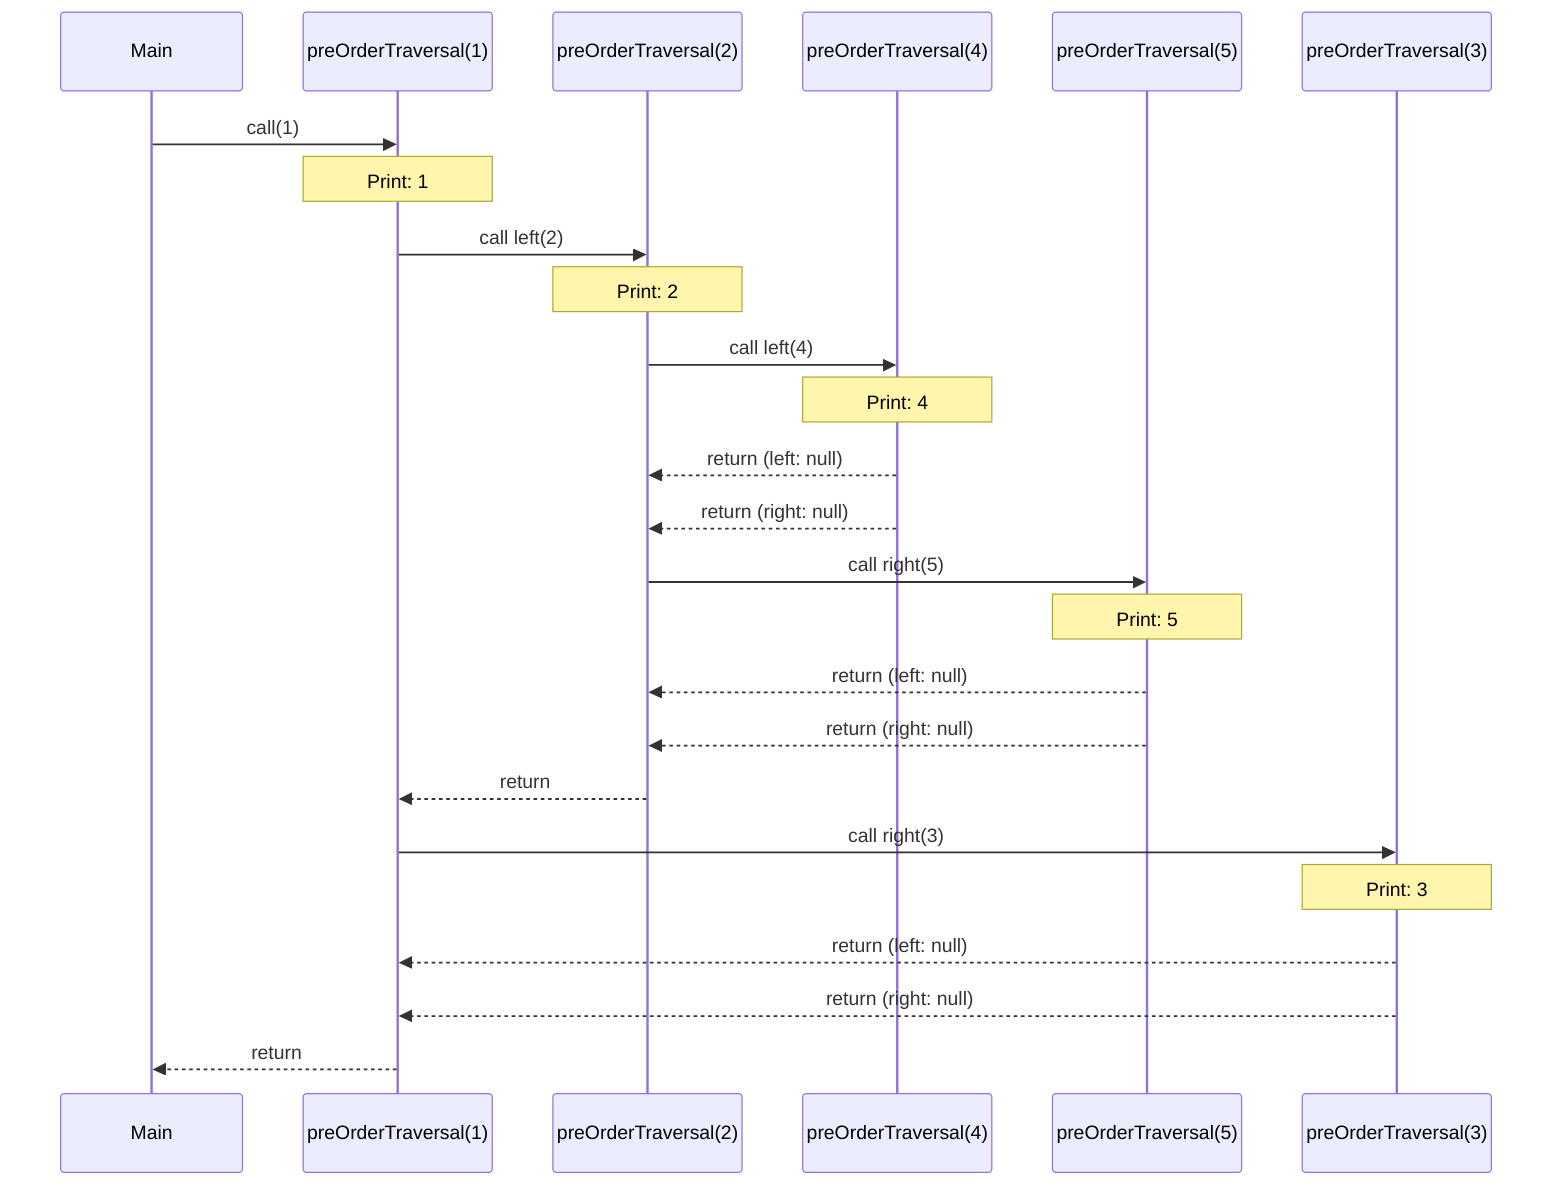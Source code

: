 sequenceDiagram
    participant Main
    participant Frame1 as preOrderTraversal(1)
    participant Frame2 as preOrderTraversal(2)
    participant Frame3 as preOrderTraversal(4)
    participant Frame4 as preOrderTraversal(5)
    participant Frame5 as preOrderTraversal(3)

    Main->>Frame1: call(1)
    Note over Frame1: Print: 1

    Frame1->>Frame2: call left(2)
    Note over Frame2: Print: 2

    Frame2->>Frame3: call left(4)
    Note over Frame3: Print: 4
    Frame3-->>Frame2: return (left: null)
    Frame3-->>Frame2: return (right: null)

    Frame2->>Frame4: call right(5)
    Note over Frame4: Print: 5
    Frame4-->>Frame2: return (left: null)
    Frame4-->>Frame2: return (right: null)
    Frame2-->>Frame1: return

    Frame1->>Frame5: call right(3)
    Note over Frame5: Print: 3
    Frame5-->>Frame1: return (left: null)
    Frame5-->>Frame1: return (right: null)
    Frame1-->>Main: return